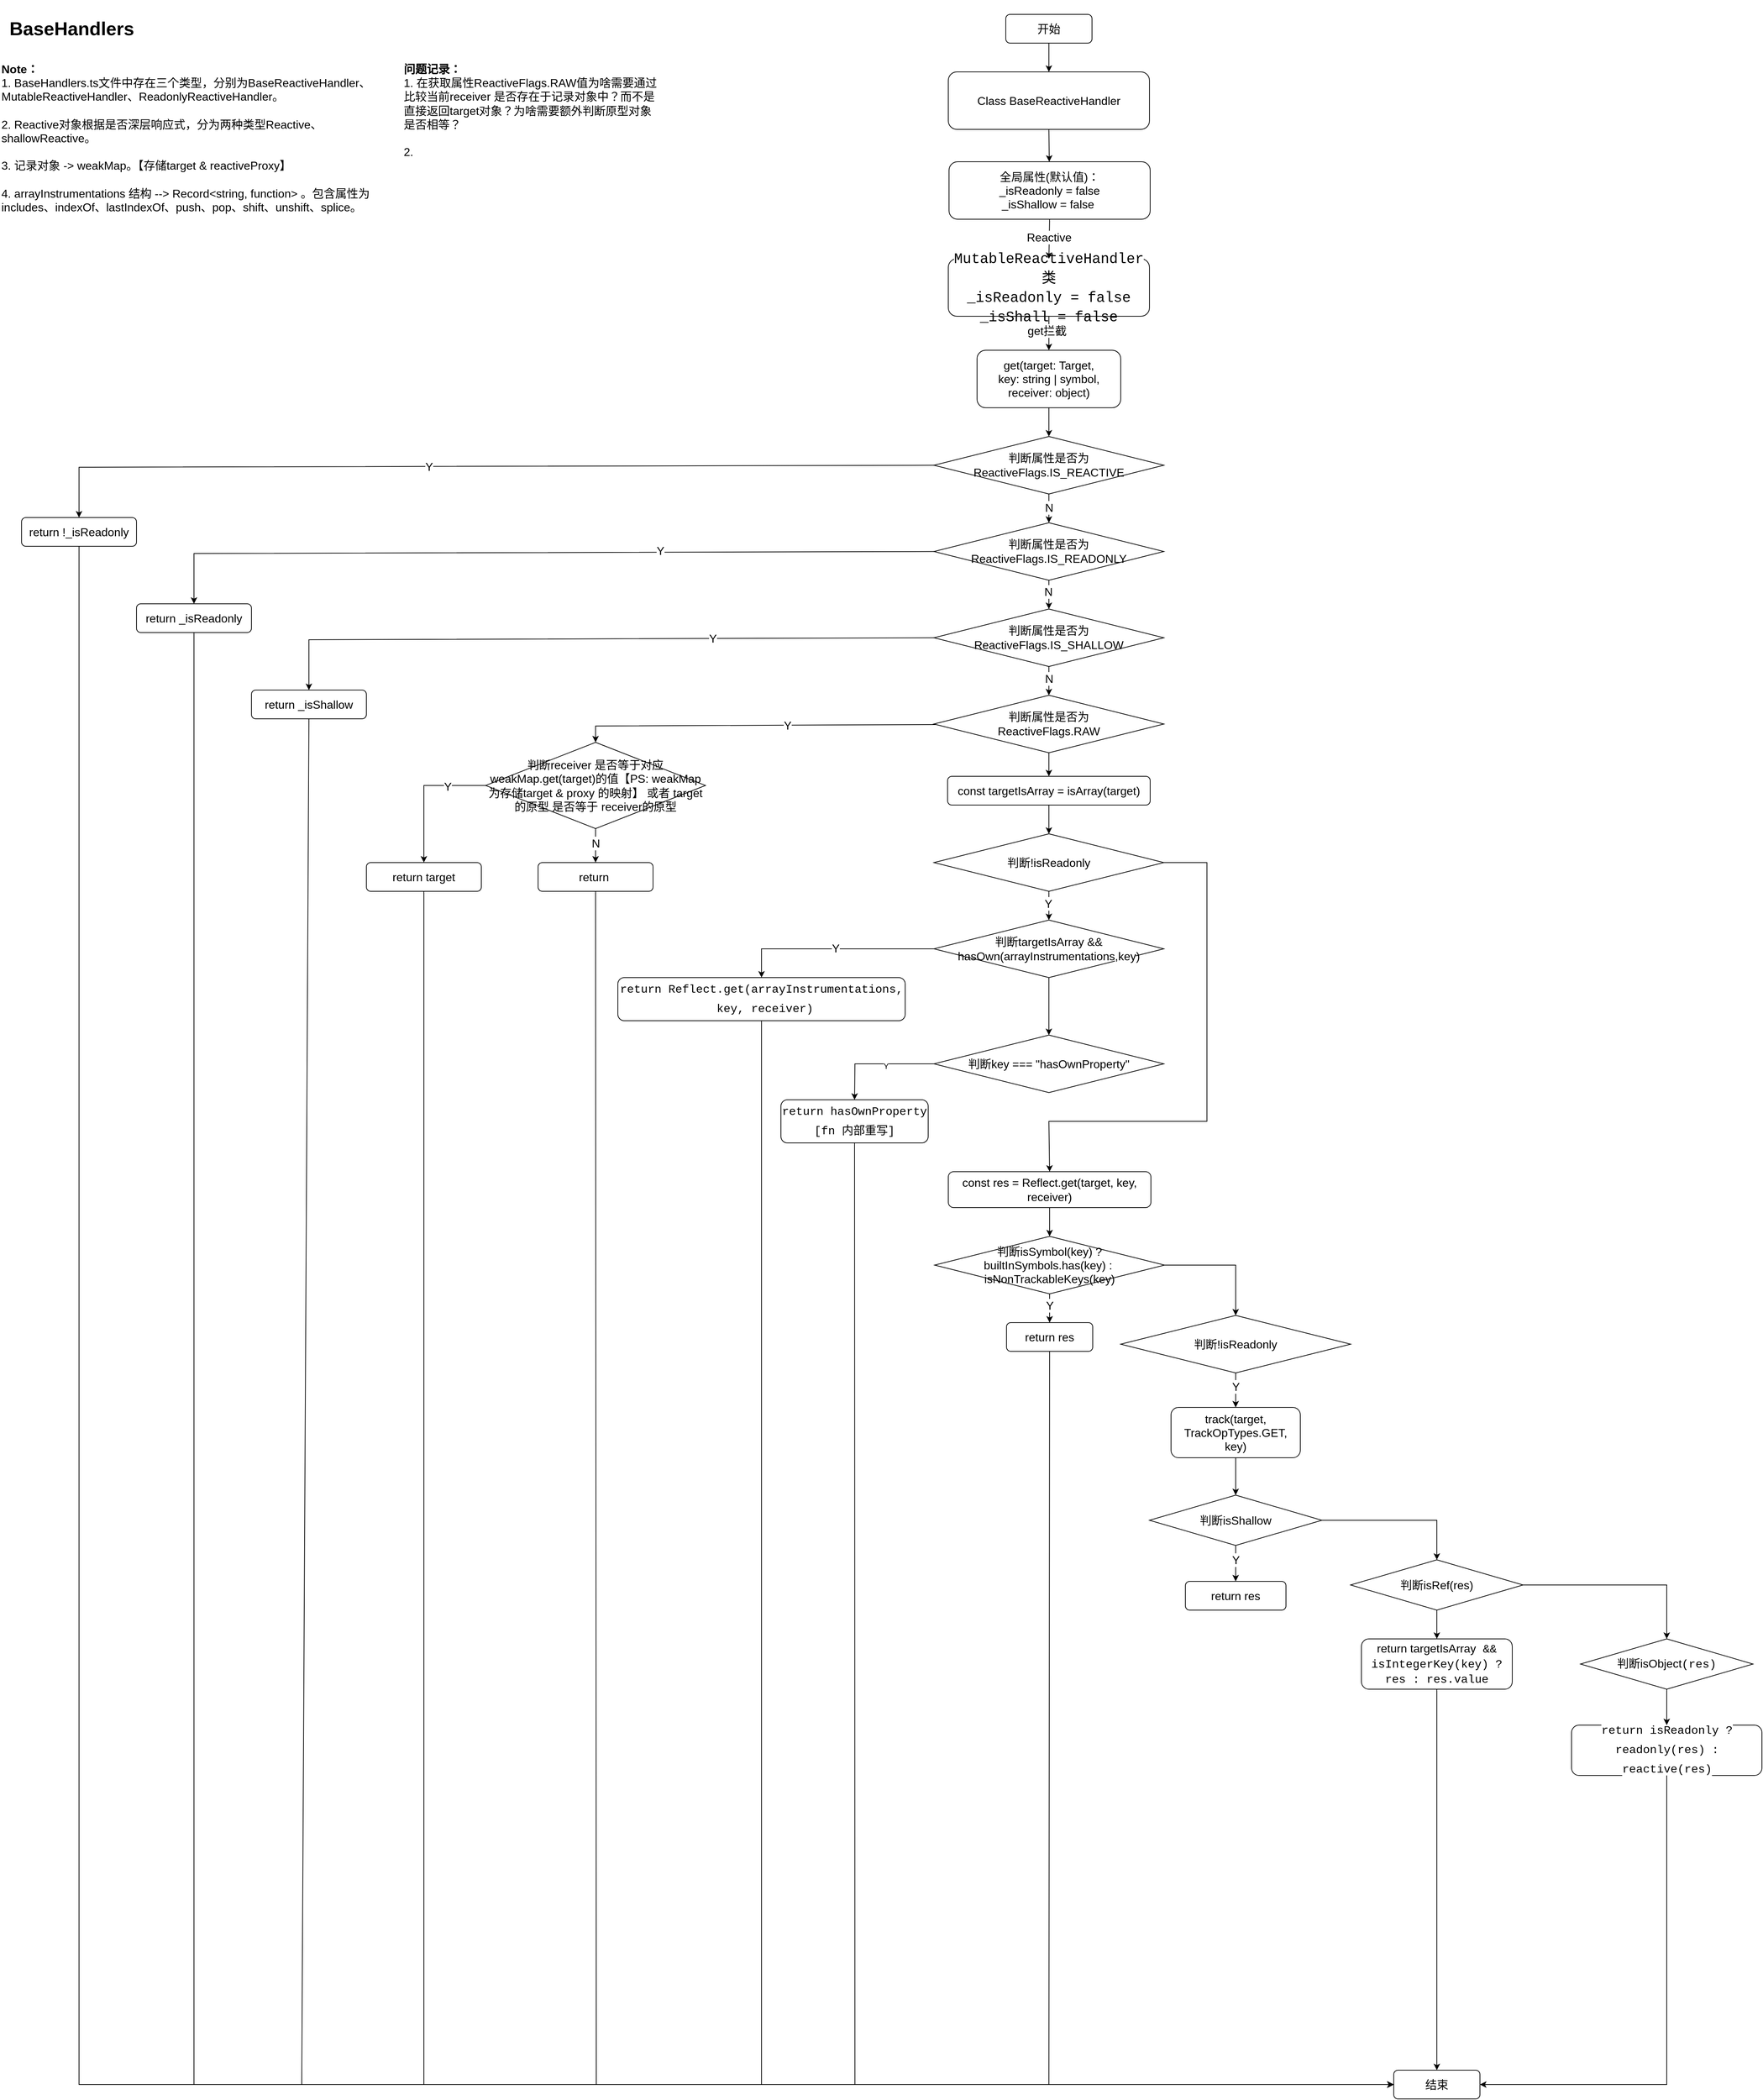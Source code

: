 <mxfile version="21.6.1" type="device">
  <diagram name="第 1 页" id="eE3fHEXswbHY-f9UicwJ">
    <mxGraphModel dx="2777" dy="1079" grid="1" gridSize="10" guides="1" tooltips="1" connect="1" arrows="1" fold="1" page="1" pageScale="1" pageWidth="1169" pageHeight="827" math="0" shadow="0">
      <root>
        <mxCell id="0" />
        <mxCell id="1" parent="0" />
        <mxCell id="02nY0yU2g49zin4ahf_P-1" value="开始" style="rounded=1;whiteSpace=wrap;html=1;fontSize=16;" parent="1" vertex="1">
          <mxGeometry x="280" y="60" width="120" height="40" as="geometry" />
        </mxCell>
        <mxCell id="02nY0yU2g49zin4ahf_P-4" value="BaseHandlers" style="text;html=1;strokeColor=none;fillColor=none;align=center;verticalAlign=middle;whiteSpace=wrap;rounded=0;fontSize=26;fontStyle=1" parent="1" vertex="1">
          <mxGeometry x="-1120" y="40" width="200" height="80" as="geometry" />
        </mxCell>
        <mxCell id="02nY0yU2g49zin4ahf_P-5" value="全局属性(默认值)：&lt;br&gt;_isReadonly = false&lt;br&gt;_isShallow = false&amp;nbsp;" style="rounded=1;whiteSpace=wrap;html=1;fontSize=16;" parent="1" vertex="1">
          <mxGeometry x="201" y="265" width="280" height="80" as="geometry" />
        </mxCell>
        <mxCell id="02nY0yU2g49zin4ahf_P-10" value="" style="endArrow=classic;html=1;rounded=0;exitX=0.5;exitY=1;exitDx=0;exitDy=0;" parent="1" source="IdSoGw8UQ_UYFOGv3OVG-1" target="02nY0yU2g49zin4ahf_P-5" edge="1">
          <mxGeometry width="50" height="50" relative="1" as="geometry">
            <mxPoint x="130" y="180" as="sourcePoint" />
            <mxPoint x="220" y="260" as="targetPoint" />
          </mxGeometry>
        </mxCell>
        <mxCell id="02nY0yU2g49zin4ahf_P-13" value="get(target: Target,&lt;br&gt;key: string | symbol,&lt;br&gt;receiver: object)" style="rounded=1;whiteSpace=wrap;html=1;fontSize=16;" parent="1" vertex="1">
          <mxGeometry x="240" y="527.27" width="200" height="80" as="geometry" />
        </mxCell>
        <mxCell id="02nY0yU2g49zin4ahf_P-15" value="&lt;div style=&quot;font-family: Consolas, &amp;quot;Courier New&amp;quot;, monospace; font-size: 20px; line-height: 27px;&quot;&gt;&lt;span style=&quot;background-color: rgb(255, 255, 255);&quot;&gt;MutableReactiveHandler类&lt;/span&gt;&lt;/div&gt;&lt;div style=&quot;font-family: Consolas, &amp;quot;Courier New&amp;quot;, monospace; font-size: 20px; line-height: 27px;&quot;&gt;_isReadonly = false&lt;/div&gt;&lt;div style=&quot;font-family: Consolas, &amp;quot;Courier New&amp;quot;, monospace; font-size: 20px; line-height: 27px;&quot;&gt;_isShall = false&lt;/div&gt;" style="rounded=1;whiteSpace=wrap;html=1;fontSize=16;" parent="1" vertex="1">
          <mxGeometry x="200" y="400" width="280" height="80" as="geometry" />
        </mxCell>
        <mxCell id="02nY0yU2g49zin4ahf_P-16" value="" style="endArrow=classic;html=1;rounded=0;exitX=0.5;exitY=1;exitDx=0;exitDy=0;entryX=0.5;entryY=0;entryDx=0;entryDy=0;" parent="1" source="02nY0yU2g49zin4ahf_P-5" target="02nY0yU2g49zin4ahf_P-15" edge="1">
          <mxGeometry width="50" height="50" relative="1" as="geometry">
            <mxPoint x="740" y="440" as="sourcePoint" />
            <mxPoint x="790" y="390" as="targetPoint" />
          </mxGeometry>
        </mxCell>
        <mxCell id="02nY0yU2g49zin4ahf_P-19" value="Reactive" style="edgeLabel;html=1;align=center;verticalAlign=middle;resizable=0;points=[];fontSize=16;" parent="02nY0yU2g49zin4ahf_P-16" vertex="1" connectable="0">
          <mxGeometry x="-0.095" relative="1" as="geometry">
            <mxPoint x="-1" as="offset" />
          </mxGeometry>
        </mxCell>
        <mxCell id="02nY0yU2g49zin4ahf_P-17" value="" style="endArrow=classic;html=1;rounded=0;exitX=0.5;exitY=1;exitDx=0;exitDy=0;entryX=0.5;entryY=0;entryDx=0;entryDy=0;" parent="1" source="02nY0yU2g49zin4ahf_P-15" target="02nY0yU2g49zin4ahf_P-13" edge="1">
          <mxGeometry width="50" height="50" relative="1" as="geometry">
            <mxPoint x="550" y="580" as="sourcePoint" />
            <mxPoint x="600" y="530" as="targetPoint" />
          </mxGeometry>
        </mxCell>
        <mxCell id="02nY0yU2g49zin4ahf_P-18" value="get拦截" style="edgeLabel;html=1;align=center;verticalAlign=middle;resizable=0;points=[];fontSize=16;" parent="02nY0yU2g49zin4ahf_P-17" vertex="1" connectable="0">
          <mxGeometry x="-0.18" y="-3" relative="1" as="geometry">
            <mxPoint as="offset" />
          </mxGeometry>
        </mxCell>
        <mxCell id="02nY0yU2g49zin4ahf_P-21" value="判断属性是否为&lt;br&gt;ReactiveFlags.IS_REACTIVE" style="rhombus;whiteSpace=wrap;html=1;fontSize=16;" parent="1" vertex="1">
          <mxGeometry x="180" y="647.27" width="320" height="80" as="geometry" />
        </mxCell>
        <mxCell id="02nY0yU2g49zin4ahf_P-22" value="" style="endArrow=classic;html=1;rounded=0;exitX=0.5;exitY=1;exitDx=0;exitDy=0;entryX=0.5;entryY=0;entryDx=0;entryDy=0;" parent="1" source="02nY0yU2g49zin4ahf_P-13" target="02nY0yU2g49zin4ahf_P-21" edge="1">
          <mxGeometry width="50" height="50" relative="1" as="geometry">
            <mxPoint x="632" y="657.27" as="sourcePoint" />
            <mxPoint x="682" y="607.27" as="targetPoint" />
          </mxGeometry>
        </mxCell>
        <mxCell id="02nY0yU2g49zin4ahf_P-23" value="结束" style="rounded=1;whiteSpace=wrap;html=1;fontSize=16;" parent="1" vertex="1">
          <mxGeometry x="820" y="2920" width="120" height="40" as="geometry" />
        </mxCell>
        <mxCell id="02nY0yU2g49zin4ahf_P-24" value="return !_isReadonly" style="rounded=1;whiteSpace=wrap;html=1;fontSize=16;" parent="1" vertex="1">
          <mxGeometry x="-1090" y="760" width="160" height="40" as="geometry" />
        </mxCell>
        <mxCell id="02nY0yU2g49zin4ahf_P-25" value="" style="endArrow=classic;html=1;rounded=0;exitX=0;exitY=0.5;exitDx=0;exitDy=0;entryX=0.5;entryY=0;entryDx=0;entryDy=0;" parent="1" source="02nY0yU2g49zin4ahf_P-21" target="02nY0yU2g49zin4ahf_P-24" edge="1">
          <mxGeometry width="50" height="50" relative="1" as="geometry">
            <mxPoint x="282" y="907.27" as="sourcePoint" />
            <mxPoint x="332" y="857.27" as="targetPoint" />
            <Array as="points">
              <mxPoint x="-1010" y="690" />
            </Array>
          </mxGeometry>
        </mxCell>
        <mxCell id="02nY0yU2g49zin4ahf_P-27" value="Y" style="edgeLabel;html=1;align=center;verticalAlign=middle;resizable=0;points=[];fontSize=16;" parent="02nY0yU2g49zin4ahf_P-25" vertex="1" connectable="0">
          <mxGeometry x="0.168" y="-2" relative="1" as="geometry">
            <mxPoint x="33" y="2" as="offset" />
          </mxGeometry>
        </mxCell>
        <mxCell id="02nY0yU2g49zin4ahf_P-26" value="" style="endArrow=classic;html=1;rounded=0;exitX=0.5;exitY=1;exitDx=0;exitDy=0;entryX=0;entryY=0.5;entryDx=0;entryDy=0;" parent="1" source="02nY0yU2g49zin4ahf_P-24" target="02nY0yU2g49zin4ahf_P-23" edge="1">
          <mxGeometry width="50" height="50" relative="1" as="geometry">
            <mxPoint x="450" y="1330" as="sourcePoint" />
            <mxPoint x="500" y="1280" as="targetPoint" />
            <Array as="points">
              <mxPoint x="-1010" y="2940" />
            </Array>
          </mxGeometry>
        </mxCell>
        <mxCell id="02nY0yU2g49zin4ahf_P-28" value="判断属性是否为&lt;br&gt;ReactiveFlags.IS_READONLY" style="rhombus;whiteSpace=wrap;html=1;fontSize=16;" parent="1" vertex="1">
          <mxGeometry x="180" y="767.27" width="320" height="80" as="geometry" />
        </mxCell>
        <mxCell id="02nY0yU2g49zin4ahf_P-29" value="" style="endArrow=classic;html=1;rounded=0;exitX=0.5;exitY=1;exitDx=0;exitDy=0;" parent="1" source="02nY0yU2g49zin4ahf_P-21" target="02nY0yU2g49zin4ahf_P-28" edge="1">
          <mxGeometry width="50" height="50" relative="1" as="geometry">
            <mxPoint x="522" y="777.27" as="sourcePoint" />
            <mxPoint x="572" y="727.27" as="targetPoint" />
          </mxGeometry>
        </mxCell>
        <mxCell id="02nY0yU2g49zin4ahf_P-43" value="N" style="edgeLabel;html=1;align=center;verticalAlign=middle;resizable=0;points=[];fontSize=16;" parent="02nY0yU2g49zin4ahf_P-29" vertex="1" connectable="0">
          <mxGeometry x="-0.086" relative="1" as="geometry">
            <mxPoint as="offset" />
          </mxGeometry>
        </mxCell>
        <mxCell id="02nY0yU2g49zin4ahf_P-30" value="return _isReadonly" style="rounded=1;whiteSpace=wrap;html=1;fontSize=16;" parent="1" vertex="1">
          <mxGeometry x="-930" y="880" width="160" height="40" as="geometry" />
        </mxCell>
        <mxCell id="02nY0yU2g49zin4ahf_P-31" value="" style="endArrow=classic;html=1;rounded=0;entryX=0.5;entryY=0;entryDx=0;entryDy=0;exitX=0;exitY=0.5;exitDx=0;exitDy=0;" parent="1" source="02nY0yU2g49zin4ahf_P-28" target="02nY0yU2g49zin4ahf_P-30" edge="1">
          <mxGeometry width="50" height="50" relative="1" as="geometry">
            <mxPoint x="22" y="817.27" as="sourcePoint" />
            <mxPoint x="72" y="767.27" as="targetPoint" />
            <Array as="points">
              <mxPoint x="-850" y="810" />
            </Array>
          </mxGeometry>
        </mxCell>
        <mxCell id="02nY0yU2g49zin4ahf_P-38" value="Y" style="edgeLabel;html=1;align=center;verticalAlign=middle;resizable=0;points=[];fontSize=16;" parent="02nY0yU2g49zin4ahf_P-31" vertex="1" connectable="0">
          <mxGeometry x="-0.306" y="-3" relative="1" as="geometry">
            <mxPoint as="offset" />
          </mxGeometry>
        </mxCell>
        <mxCell id="02nY0yU2g49zin4ahf_P-33" value="" style="endArrow=classic;html=1;rounded=0;exitX=0.5;exitY=1;exitDx=0;exitDy=0;entryX=0;entryY=0.5;entryDx=0;entryDy=0;" parent="1" source="02nY0yU2g49zin4ahf_P-30" target="02nY0yU2g49zin4ahf_P-23" edge="1">
          <mxGeometry width="50" height="50" relative="1" as="geometry">
            <mxPoint x="230" y="1210" as="sourcePoint" />
            <mxPoint x="280" y="1160" as="targetPoint" />
            <Array as="points">
              <mxPoint x="-850" y="2940" />
            </Array>
          </mxGeometry>
        </mxCell>
        <mxCell id="02nY0yU2g49zin4ahf_P-34" value="判断属性是否为&lt;br&gt;ReactiveFlags.IS_SHALLOW" style="rhombus;whiteSpace=wrap;html=1;fontSize=16;" parent="1" vertex="1">
          <mxGeometry x="180" y="887.27" width="320" height="80" as="geometry" />
        </mxCell>
        <mxCell id="02nY0yU2g49zin4ahf_P-35" value="" style="endArrow=classic;html=1;rounded=0;exitX=0.5;exitY=1;exitDx=0;exitDy=0;entryX=0.5;entryY=0;entryDx=0;entryDy=0;" parent="1" source="02nY0yU2g49zin4ahf_P-28" target="02nY0yU2g49zin4ahf_P-34" edge="1">
          <mxGeometry width="50" height="50" relative="1" as="geometry">
            <mxPoint x="522" y="857.27" as="sourcePoint" />
            <mxPoint x="522" y="897.27" as="targetPoint" />
          </mxGeometry>
        </mxCell>
        <mxCell id="02nY0yU2g49zin4ahf_P-44" value="N" style="edgeLabel;html=1;align=center;verticalAlign=middle;resizable=0;points=[];fontSize=16;" parent="02nY0yU2g49zin4ahf_P-35" vertex="1" connectable="0">
          <mxGeometry x="-0.229" y="-1" relative="1" as="geometry">
            <mxPoint as="offset" />
          </mxGeometry>
        </mxCell>
        <mxCell id="02nY0yU2g49zin4ahf_P-36" value="return _isShallow" style="rounded=1;whiteSpace=wrap;html=1;fontSize=16;" parent="1" vertex="1">
          <mxGeometry x="-770" y="1000" width="160" height="40" as="geometry" />
        </mxCell>
        <mxCell id="02nY0yU2g49zin4ahf_P-37" value="" style="endArrow=classic;html=1;rounded=0;exitX=0;exitY=0.5;exitDx=0;exitDy=0;entryX=0.5;entryY=0;entryDx=0;entryDy=0;" parent="1" source="02nY0yU2g49zin4ahf_P-34" target="02nY0yU2g49zin4ahf_P-36" edge="1">
          <mxGeometry width="50" height="50" relative="1" as="geometry">
            <mxPoint x="92" y="937.27" as="sourcePoint" />
            <mxPoint x="142" y="887.27" as="targetPoint" />
            <Array as="points">
              <mxPoint x="-690" y="930" />
            </Array>
          </mxGeometry>
        </mxCell>
        <mxCell id="02nY0yU2g49zin4ahf_P-39" value="Y" style="edgeLabel;html=1;align=center;verticalAlign=middle;resizable=0;points=[];fontSize=16;" parent="02nY0yU2g49zin4ahf_P-37" vertex="1" connectable="0">
          <mxGeometry x="-0.344" relative="1" as="geometry">
            <mxPoint as="offset" />
          </mxGeometry>
        </mxCell>
        <mxCell id="02nY0yU2g49zin4ahf_P-40" value="" style="endArrow=classic;html=1;rounded=0;exitX=0.5;exitY=1;exitDx=0;exitDy=0;entryX=0;entryY=0.5;entryDx=0;entryDy=0;" parent="1" source="02nY0yU2g49zin4ahf_P-54" target="02nY0yU2g49zin4ahf_P-23" edge="1">
          <mxGeometry width="50" height="50" relative="1" as="geometry">
            <mxPoint x="-50" y="1130" as="sourcePoint" />
            <mxPoint x="400" y="1270" as="targetPoint" />
            <Array as="points">
              <mxPoint x="-290" y="2940" />
            </Array>
          </mxGeometry>
        </mxCell>
        <mxCell id="02nY0yU2g49zin4ahf_P-41" value="判断属性是否为&lt;br&gt;ReactiveFlags.RAW" style="rhombus;whiteSpace=wrap;html=1;fontSize=16;" parent="1" vertex="1">
          <mxGeometry x="180" y="1007.27" width="320" height="80" as="geometry" />
        </mxCell>
        <mxCell id="02nY0yU2g49zin4ahf_P-42" value="" style="endArrow=classic;html=1;rounded=0;exitX=0.5;exitY=1;exitDx=0;exitDy=0;" parent="1" source="02nY0yU2g49zin4ahf_P-34" target="02nY0yU2g49zin4ahf_P-41" edge="1">
          <mxGeometry width="50" height="50" relative="1" as="geometry">
            <mxPoint x="602" y="1007.27" as="sourcePoint" />
            <mxPoint x="602" y="1047.27" as="targetPoint" />
          </mxGeometry>
        </mxCell>
        <mxCell id="02nY0yU2g49zin4ahf_P-45" value="N" style="edgeLabel;html=1;align=center;verticalAlign=middle;resizable=0;points=[];fontSize=16;" parent="02nY0yU2g49zin4ahf_P-42" vertex="1" connectable="0">
          <mxGeometry x="-0.211" relative="1" as="geometry">
            <mxPoint as="offset" />
          </mxGeometry>
        </mxCell>
        <mxCell id="02nY0yU2g49zin4ahf_P-46" value="" style="endArrow=classic;html=1;rounded=0;entryX=0.5;entryY=0;entryDx=0;entryDy=0;" parent="1" source="02nY0yU2g49zin4ahf_P-41" target="02nY0yU2g49zin4ahf_P-52" edge="1">
          <mxGeometry width="50" height="50" relative="1" as="geometry">
            <mxPoint x="-98" y="1047.27" as="sourcePoint" />
            <mxPoint x="-318" y="1087.27" as="targetPoint" />
            <Array as="points">
              <mxPoint x="-291" y="1050" />
            </Array>
          </mxGeometry>
        </mxCell>
        <mxCell id="02nY0yU2g49zin4ahf_P-49" value="Y" style="edgeLabel;html=1;align=center;verticalAlign=middle;resizable=0;points=[];fontSize=16;" parent="02nY0yU2g49zin4ahf_P-46" vertex="1" connectable="0">
          <mxGeometry x="-0.169" relative="1" as="geometry">
            <mxPoint as="offset" />
          </mxGeometry>
        </mxCell>
        <mxCell id="02nY0yU2g49zin4ahf_P-51" value="" style="endArrow=classic;html=1;rounded=0;exitX=0.5;exitY=1;exitDx=0;exitDy=0;entryX=0.5;entryY=0;entryDx=0;entryDy=0;" parent="1" source="02nY0yU2g49zin4ahf_P-41" target="02nY0yU2g49zin4ahf_P-68" edge="1">
          <mxGeometry width="50" height="50" relative="1" as="geometry">
            <mxPoint x="482" y="1167.27" as="sourcePoint" />
            <mxPoint x="490" y="1120" as="targetPoint" />
          </mxGeometry>
        </mxCell>
        <mxCell id="02nY0yU2g49zin4ahf_P-52" value="判断receiver 是否等于对应weakMap.get(target)的值【PS: weakMap 为存储target &amp;amp; proxy 的映射】 或者 target的原型 是否等于 receiver的原型" style="rhombus;whiteSpace=wrap;html=1;fontSize=16;" parent="1" vertex="1">
          <mxGeometry x="-444" y="1072.73" width="306" height="120" as="geometry" />
        </mxCell>
        <mxCell id="02nY0yU2g49zin4ahf_P-56" value="" style="endArrow=classic;html=1;rounded=0;exitX=0.5;exitY=1;exitDx=0;exitDy=0;entryX=0;entryY=0.5;entryDx=0;entryDy=0;" parent="1" source="02nY0yU2g49zin4ahf_P-36" target="02nY0yU2g49zin4ahf_P-23" edge="1">
          <mxGeometry width="50" height="50" relative="1" as="geometry">
            <mxPoint x="-520" y="1080" as="sourcePoint" />
            <mxPoint x="610" y="1540" as="targetPoint" />
            <Array as="points">
              <mxPoint x="-700" y="2940" />
            </Array>
          </mxGeometry>
        </mxCell>
        <mxCell id="02nY0yU2g49zin4ahf_P-54" value="return&amp;nbsp;" style="rounded=1;whiteSpace=wrap;html=1;fontSize=16;" parent="1" vertex="1">
          <mxGeometry x="-371" y="1240" width="160" height="40" as="geometry" />
        </mxCell>
        <mxCell id="02nY0yU2g49zin4ahf_P-58" value="" style="endArrow=classic;html=1;rounded=0;entryX=0.5;entryY=0;entryDx=0;entryDy=0;exitX=0.5;exitY=1;exitDx=0;exitDy=0;" parent="1" source="02nY0yU2g49zin4ahf_P-52" target="02nY0yU2g49zin4ahf_P-54" edge="1">
          <mxGeometry width="50" height="50" relative="1" as="geometry">
            <mxPoint x="-498" y="1210" as="sourcePoint" />
            <mxPoint x="-558" y="1140" as="targetPoint" />
            <Array as="points" />
          </mxGeometry>
        </mxCell>
        <mxCell id="02nY0yU2g49zin4ahf_P-62" value="N" style="edgeLabel;html=1;align=center;verticalAlign=middle;resizable=0;points=[];fontSize=16;" parent="02nY0yU2g49zin4ahf_P-58" vertex="1" connectable="0">
          <mxGeometry x="-0.162" y="-4" relative="1" as="geometry">
            <mxPoint x="4" as="offset" />
          </mxGeometry>
        </mxCell>
        <mxCell id="02nY0yU2g49zin4ahf_P-59" value="return target" style="rounded=1;whiteSpace=wrap;html=1;fontSize=16;" parent="1" vertex="1">
          <mxGeometry x="-610" y="1240" width="160" height="40" as="geometry" />
        </mxCell>
        <mxCell id="02nY0yU2g49zin4ahf_P-60" value="" style="endArrow=classic;html=1;rounded=0;exitX=0;exitY=0.5;exitDx=0;exitDy=0;entryX=0.5;entryY=0;entryDx=0;entryDy=0;" parent="1" source="02nY0yU2g49zin4ahf_P-52" target="02nY0yU2g49zin4ahf_P-59" edge="1">
          <mxGeometry width="50" height="50" relative="1" as="geometry">
            <mxPoint x="-358" y="1180" as="sourcePoint" />
            <mxPoint x="-308" y="1130" as="targetPoint" />
            <Array as="points">
              <mxPoint x="-530" y="1132.73" />
            </Array>
          </mxGeometry>
        </mxCell>
        <mxCell id="02nY0yU2g49zin4ahf_P-63" value="Y&lt;br style=&quot;font-size: 16px;&quot;&gt;" style="edgeLabel;html=1;align=center;verticalAlign=middle;resizable=0;points=[];fontSize=16;" parent="02nY0yU2g49zin4ahf_P-60" vertex="1" connectable="0">
          <mxGeometry x="-0.237" y="-2" relative="1" as="geometry">
            <mxPoint x="20" y="3" as="offset" />
          </mxGeometry>
        </mxCell>
        <mxCell id="02nY0yU2g49zin4ahf_P-61" value="" style="endArrow=classic;html=1;rounded=0;exitX=0.5;exitY=1;exitDx=0;exitDy=0;entryX=0;entryY=0.5;entryDx=0;entryDy=0;" parent="1" source="02nY0yU2g49zin4ahf_P-59" target="02nY0yU2g49zin4ahf_P-23" edge="1">
          <mxGeometry width="50" height="50" relative="1" as="geometry">
            <mxPoint x="100" y="1480" as="sourcePoint" />
            <mxPoint x="612.222" y="1540" as="targetPoint" />
            <Array as="points">
              <mxPoint x="-530" y="2940" />
            </Array>
          </mxGeometry>
        </mxCell>
        <mxCell id="02nY0yU2g49zin4ahf_P-64" value="&lt;b&gt;问题记录：&lt;/b&gt;&lt;br&gt;1. 在获取属性ReactiveFlags.RAW值为啥需要通过比较当前receiver 是否存在于记录对象中？而不是直接返回target对象？为啥需要额外判断原型对象是否相等？&lt;br&gt;&lt;br&gt;2.&amp;nbsp;" style="text;html=1;strokeColor=none;fillColor=none;align=left;verticalAlign=top;whiteSpace=wrap;rounded=0;fontSize=16;" parent="1" vertex="1">
          <mxGeometry x="-560" y="120" width="360" height="360" as="geometry" />
        </mxCell>
        <mxCell id="02nY0yU2g49zin4ahf_P-65" value="&lt;b&gt;Note：&lt;/b&gt;&lt;br&gt;1. BaseHandlers.ts文件中存在三个类型，分别为BaseReactiveHandler、&lt;br&gt;MutableReactiveHandler、ReadonlyReactiveHandler。&lt;br&gt;&lt;br&gt;2. Reactive对象根据是否深层响应式，分为两种类型Reactive、shallowReactive。&lt;br&gt;&lt;br&gt;3. 记录对象 -&amp;gt; weakMap。【存储target &amp;amp; reactiveProxy】&lt;br&gt;&lt;br&gt;4.&amp;nbsp;arrayInstrumentations 结构 --&amp;gt; Record&amp;lt;string, function&amp;gt; 。包含属性为&lt;br&gt;includes、indexOf、lastIndexOf、push、pop、shift、unshift、splice。" style="text;html=1;strokeColor=none;fillColor=none;align=left;verticalAlign=top;whiteSpace=wrap;rounded=0;fontSize=16;" parent="1" vertex="1">
          <mxGeometry x="-1120" y="120" width="520" height="370" as="geometry" />
        </mxCell>
        <mxCell id="02nY0yU2g49zin4ahf_P-66" value="判断!isReadonly" style="rhombus;whiteSpace=wrap;html=1;fontSize=16;" parent="1" vertex="1">
          <mxGeometry x="180" y="1200" width="320" height="80" as="geometry" />
        </mxCell>
        <mxCell id="02nY0yU2g49zin4ahf_P-68" value="const targetIsArray = isArray(target)" style="rounded=1;whiteSpace=wrap;html=1;fontSize=16;" parent="1" vertex="1">
          <mxGeometry x="199" y="1120" width="282" height="40" as="geometry" />
        </mxCell>
        <mxCell id="02nY0yU2g49zin4ahf_P-69" value="" style="endArrow=classic;html=1;rounded=0;exitX=0.5;exitY=1;exitDx=0;exitDy=0;entryX=0.5;entryY=0;entryDx=0;entryDy=0;" parent="1" source="02nY0yU2g49zin4ahf_P-68" target="02nY0yU2g49zin4ahf_P-66" edge="1">
          <mxGeometry width="50" height="50" relative="1" as="geometry">
            <mxPoint x="380" y="1167" as="sourcePoint" />
            <mxPoint x="380" y="1200" as="targetPoint" />
          </mxGeometry>
        </mxCell>
        <mxCell id="02nY0yU2g49zin4ahf_P-70" value="判断targetIsArray &amp;amp;&amp;amp; hasOwn(arrayInstrumentations&lt;span style=&quot;background-color: rgb(255, 255, 255);&quot;&gt;,key&lt;/span&gt;&lt;span style=&quot;background-color: initial;&quot;&gt;)&lt;/span&gt;" style="rhombus;whiteSpace=wrap;html=1;fontSize=16;" parent="1" vertex="1">
          <mxGeometry x="180" y="1320" width="320" height="80" as="geometry" />
        </mxCell>
        <mxCell id="02nY0yU2g49zin4ahf_P-71" value="" style="endArrow=classic;html=1;rounded=0;exitX=0.5;exitY=1;exitDx=0;exitDy=0;" parent="1" source="02nY0yU2g49zin4ahf_P-66" target="02nY0yU2g49zin4ahf_P-70" edge="1">
          <mxGeometry width="50" height="50" relative="1" as="geometry">
            <mxPoint x="470" y="1340" as="sourcePoint" />
            <mxPoint x="520" y="1290" as="targetPoint" />
          </mxGeometry>
        </mxCell>
        <mxCell id="02nY0yU2g49zin4ahf_P-72" value="Y" style="edgeLabel;html=1;align=center;verticalAlign=middle;resizable=0;points=[];fontSize=16;" parent="02nY0yU2g49zin4ahf_P-71" vertex="1" connectable="0">
          <mxGeometry x="-0.182" y="-1" relative="1" as="geometry">
            <mxPoint as="offset" />
          </mxGeometry>
        </mxCell>
        <mxCell id="02nY0yU2g49zin4ahf_P-73" value="判断key === &quot;hasOwnProperty&quot;" style="rhombus;whiteSpace=wrap;html=1;fontSize=16;" parent="1" vertex="1">
          <mxGeometry x="180" y="1480" width="320" height="80" as="geometry" />
        </mxCell>
        <mxCell id="02nY0yU2g49zin4ahf_P-74" value="" style="endArrow=classic;html=1;rounded=0;exitX=0.5;exitY=1;exitDx=0;exitDy=0;entryX=0.5;entryY=0;entryDx=0;entryDy=0;" parent="1" source="02nY0yU2g49zin4ahf_P-70" target="02nY0yU2g49zin4ahf_P-73" edge="1">
          <mxGeometry width="50" height="50" relative="1" as="geometry">
            <mxPoint x="530" y="1450" as="sourcePoint" />
            <mxPoint x="580" y="1400" as="targetPoint" />
          </mxGeometry>
        </mxCell>
        <mxCell id="02nY0yU2g49zin4ahf_P-75" value="&lt;div style=&quot;font-family: Consolas, &amp;quot;Courier New&amp;quot;, monospace; line-height: 27px;&quot;&gt;&lt;span style=&quot;background-color: rgb(255, 255, 255);&quot;&gt;&lt;font style=&quot;font-size: 16px;&quot;&gt;return &lt;font style=&quot;font-size: 16px;&quot;&gt;Reflect.get(arrayInstrumentations,&lt;/font&gt;&lt;/font&gt;&lt;/span&gt;&lt;/div&gt;&lt;div style=&quot;font-family: Consolas, &amp;quot;Courier New&amp;quot;, monospace; line-height: 27px;&quot;&gt;&lt;span style=&quot;background-color: rgb(255, 255, 255);&quot;&gt;&lt;font style=&quot;font-size: 16px;&quot;&gt;&amp;nbsp;key, receiver)&lt;/font&gt;&lt;/span&gt;&lt;/div&gt;" style="rounded=1;whiteSpace=wrap;html=1;fontSize=16;" parent="1" vertex="1">
          <mxGeometry x="-260" y="1400" width="400" height="60" as="geometry" />
        </mxCell>
        <mxCell id="02nY0yU2g49zin4ahf_P-76" value="" style="endArrow=classic;html=1;rounded=0;exitX=0;exitY=0.5;exitDx=0;exitDy=0;entryX=0.5;entryY=0;entryDx=0;entryDy=0;" parent="1" source="02nY0yU2g49zin4ahf_P-70" target="02nY0yU2g49zin4ahf_P-75" edge="1">
          <mxGeometry width="50" height="50" relative="1" as="geometry">
            <mxPoint x="90" y="1350" as="sourcePoint" />
            <mxPoint x="90" y="1390" as="targetPoint" />
            <Array as="points">
              <mxPoint x="-60" y="1360" />
            </Array>
          </mxGeometry>
        </mxCell>
        <mxCell id="02nY0yU2g49zin4ahf_P-77" value="Y" style="edgeLabel;html=1;align=center;verticalAlign=middle;resizable=0;points=[];fontSize=16;" parent="02nY0yU2g49zin4ahf_P-76" vertex="1" connectable="0">
          <mxGeometry x="-0.021" y="-1" relative="1" as="geometry">
            <mxPoint as="offset" />
          </mxGeometry>
        </mxCell>
        <mxCell id="02nY0yU2g49zin4ahf_P-78" value="&lt;div style=&quot;font-family: Consolas, &amp;quot;Courier New&amp;quot;, monospace; line-height: 27px;&quot;&gt;&lt;span style=&quot;background-color: rgb(255, 255, 255);&quot;&gt;&lt;font style=&quot;font-size: 16px;&quot;&gt;return hasOwnProperty&lt;/font&gt;&lt;/span&gt;&lt;/div&gt;&lt;div style=&quot;font-family: Consolas, &amp;quot;Courier New&amp;quot;, monospace; line-height: 27px;&quot;&gt;&lt;span style=&quot;background-color: rgb(255, 255, 255);&quot;&gt;&lt;font style=&quot;font-size: 16px;&quot;&gt;[fn 内部重写]&lt;/font&gt;&lt;/span&gt;&lt;/div&gt;" style="rounded=1;whiteSpace=wrap;html=1;fontSize=16;" parent="1" vertex="1">
          <mxGeometry x="-33" y="1570" width="205" height="60" as="geometry" />
        </mxCell>
        <mxCell id="02nY0yU2g49zin4ahf_P-79" value="" style="endArrow=classic;html=1;rounded=0;exitX=0;exitY=0.5;exitDx=0;exitDy=0;entryX=0.5;entryY=0;entryDx=0;entryDy=0;" parent="1" source="02nY0yU2g49zin4ahf_P-73" target="02nY0yU2g49zin4ahf_P-78" edge="1">
          <mxGeometry width="50" height="50" relative="1" as="geometry">
            <mxPoint x="240" y="1574" as="sourcePoint" />
            <mxPoint x="240" y="1654" as="targetPoint" />
            <Array as="points">
              <mxPoint x="70" y="1520" />
            </Array>
          </mxGeometry>
        </mxCell>
        <mxCell id="02nY0yU2g49zin4ahf_P-82" value="Y" style="edgeLabel;html=1;align=center;verticalAlign=middle;resizable=0;points=[];" parent="02nY0yU2g49zin4ahf_P-79" vertex="1" connectable="0">
          <mxGeometry x="-0.163" y="3" relative="1" as="geometry">
            <mxPoint as="offset" />
          </mxGeometry>
        </mxCell>
        <mxCell id="02nY0yU2g49zin4ahf_P-80" value="" style="endArrow=classic;html=1;rounded=0;exitX=0.5;exitY=1;exitDx=0;exitDy=0;entryX=0;entryY=0.5;entryDx=0;entryDy=0;" parent="1" source="02nY0yU2g49zin4ahf_P-75" target="02nY0yU2g49zin4ahf_P-23" edge="1">
          <mxGeometry width="50" height="50" relative="1" as="geometry">
            <mxPoint x="-230" y="1650" as="sourcePoint" />
            <mxPoint x="90" y="2470" as="targetPoint" />
            <Array as="points">
              <mxPoint x="-60" y="2940" />
            </Array>
          </mxGeometry>
        </mxCell>
        <mxCell id="02nY0yU2g49zin4ahf_P-81" value="" style="endArrow=classic;html=1;rounded=0;exitX=0.5;exitY=1;exitDx=0;exitDy=0;entryX=0;entryY=0.5;entryDx=0;entryDy=0;" parent="1" source="02nY0yU2g49zin4ahf_P-78" target="02nY0yU2g49zin4ahf_P-23" edge="1">
          <mxGeometry width="50" height="50" relative="1" as="geometry">
            <mxPoint x="190" y="1960" as="sourcePoint" />
            <mxPoint x="90" y="2470" as="targetPoint" />
            <Array as="points">
              <mxPoint x="70" y="2940" />
            </Array>
          </mxGeometry>
        </mxCell>
        <mxCell id="02nY0yU2g49zin4ahf_P-83" value="const res = Reflect.get(target, key, receiver)" style="rounded=1;whiteSpace=wrap;html=1;fontSize=16;" parent="1" vertex="1">
          <mxGeometry x="200" y="1670" width="282" height="50" as="geometry" />
        </mxCell>
        <mxCell id="02nY0yU2g49zin4ahf_P-84" value="" style="endArrow=classic;html=1;rounded=0;exitX=1;exitY=0.5;exitDx=0;exitDy=0;entryX=0.5;entryY=0;entryDx=0;entryDy=0;" parent="1" source="02nY0yU2g49zin4ahf_P-66" target="02nY0yU2g49zin4ahf_P-83" edge="1">
          <mxGeometry width="50" height="50" relative="1" as="geometry">
            <mxPoint x="830" y="1540" as="sourcePoint" />
            <mxPoint x="880" y="1490" as="targetPoint" />
            <Array as="points">
              <mxPoint x="560" y="1240" />
              <mxPoint x="560" y="1600" />
              <mxPoint x="340" y="1600" />
            </Array>
          </mxGeometry>
        </mxCell>
        <mxCell id="02nY0yU2g49zin4ahf_P-86" value="" style="endArrow=classic;html=1;rounded=0;exitX=0.5;exitY=1;exitDx=0;exitDy=0;entryX=0.5;entryY=0;entryDx=0;entryDy=0;" parent="1" source="02nY0yU2g49zin4ahf_P-83" target="02nY0yU2g49zin4ahf_P-87" edge="1">
          <mxGeometry width="50" height="50" relative="1" as="geometry">
            <mxPoint x="640" y="1810" as="sourcePoint" />
            <mxPoint x="341" y="1760" as="targetPoint" />
          </mxGeometry>
        </mxCell>
        <mxCell id="02nY0yU2g49zin4ahf_P-87" value="判断isSymbol(key) ? builtInSymbols.has(key) :&amp;nbsp;&lt;br&gt;isNonTrackableKeys(key)" style="rhombus;whiteSpace=wrap;html=1;fontSize=16;" parent="1" vertex="1">
          <mxGeometry x="181" y="1760" width="320" height="80" as="geometry" />
        </mxCell>
        <mxCell id="02nY0yU2g49zin4ahf_P-88" value="return res" style="rounded=1;whiteSpace=wrap;html=1;fontSize=16;" parent="1" vertex="1">
          <mxGeometry x="281" y="1880" width="120" height="40" as="geometry" />
        </mxCell>
        <mxCell id="02nY0yU2g49zin4ahf_P-89" value="" style="endArrow=classic;html=1;rounded=0;exitX=0.5;exitY=1;exitDx=0;exitDy=0;entryX=0.5;entryY=0;entryDx=0;entryDy=0;" parent="1" source="02nY0yU2g49zin4ahf_P-87" target="02nY0yU2g49zin4ahf_P-88" edge="1">
          <mxGeometry width="50" height="50" relative="1" as="geometry">
            <mxPoint x="570" y="1770" as="sourcePoint" />
            <mxPoint x="570" y="1810" as="targetPoint" />
          </mxGeometry>
        </mxCell>
        <mxCell id="02nY0yU2g49zin4ahf_P-90" value="Y" style="edgeLabel;html=1;align=center;verticalAlign=middle;resizable=0;points=[];fontSize=16;" parent="02nY0yU2g49zin4ahf_P-89" vertex="1" connectable="0">
          <mxGeometry x="-0.228" relative="1" as="geometry">
            <mxPoint as="offset" />
          </mxGeometry>
        </mxCell>
        <mxCell id="02nY0yU2g49zin4ahf_P-91" value="" style="endArrow=classic;html=1;rounded=0;exitX=0.5;exitY=1;exitDx=0;exitDy=0;entryX=0;entryY=0.5;entryDx=0;entryDy=0;" parent="1" source="02nY0yU2g49zin4ahf_P-88" target="02nY0yU2g49zin4ahf_P-23" edge="1">
          <mxGeometry width="50" height="50" relative="1" as="geometry">
            <mxPoint x="310" y="2070" as="sourcePoint" />
            <mxPoint x="360" y="2020" as="targetPoint" />
            <Array as="points">
              <mxPoint x="340" y="2940" />
            </Array>
          </mxGeometry>
        </mxCell>
        <mxCell id="02nY0yU2g49zin4ahf_P-92" value="" style="endArrow=classic;html=1;rounded=0;exitX=1;exitY=0.5;exitDx=0;exitDy=0;entryX=0.5;entryY=0;entryDx=0;entryDy=0;" parent="1" source="02nY0yU2g49zin4ahf_P-87" target="02nY0yU2g49zin4ahf_P-93" edge="1">
          <mxGeometry width="50" height="50" relative="1" as="geometry">
            <mxPoint x="660" y="1970" as="sourcePoint" />
            <mxPoint x="710" y="1920" as="targetPoint" />
            <Array as="points">
              <mxPoint x="600" y="1800" />
            </Array>
          </mxGeometry>
        </mxCell>
        <mxCell id="02nY0yU2g49zin4ahf_P-93" value="判断!isReadonly" style="rhombus;whiteSpace=wrap;html=1;fontSize=16;" parent="1" vertex="1">
          <mxGeometry x="440" y="1870" width="320" height="80" as="geometry" />
        </mxCell>
        <mxCell id="02nY0yU2g49zin4ahf_P-95" value="track(target, TrackOpTypes.GET, key)" style="rounded=1;whiteSpace=wrap;html=1;fontSize=16;" parent="1" vertex="1">
          <mxGeometry x="510" y="1998" width="180" height="70" as="geometry" />
        </mxCell>
        <mxCell id="02nY0yU2g49zin4ahf_P-96" value="" style="endArrow=classic;html=1;rounded=0;exitX=0.5;exitY=1;exitDx=0;exitDy=0;entryX=0.5;entryY=0;entryDx=0;entryDy=0;" parent="1" source="02nY0yU2g49zin4ahf_P-93" target="02nY0yU2g49zin4ahf_P-95" edge="1">
          <mxGeometry width="50" height="50" relative="1" as="geometry">
            <mxPoint x="790" y="2010" as="sourcePoint" />
            <mxPoint x="840" y="1960" as="targetPoint" />
          </mxGeometry>
        </mxCell>
        <mxCell id="02nY0yU2g49zin4ahf_P-97" value="Y" style="edgeLabel;html=1;align=center;verticalAlign=middle;resizable=0;points=[];fontSize=16;" parent="02nY0yU2g49zin4ahf_P-96" vertex="1" connectable="0">
          <mxGeometry x="-0.212" y="-1" relative="1" as="geometry">
            <mxPoint x="1" as="offset" />
          </mxGeometry>
        </mxCell>
        <mxCell id="02nY0yU2g49zin4ahf_P-98" value="判断isShallow" style="rhombus;whiteSpace=wrap;html=1;fontSize=16;" parent="1" vertex="1">
          <mxGeometry x="480" y="2120" width="240" height="70" as="geometry" />
        </mxCell>
        <mxCell id="02nY0yU2g49zin4ahf_P-99" value="" style="endArrow=classic;html=1;rounded=0;exitX=0.5;exitY=1;exitDx=0;exitDy=0;entryX=0.5;entryY=0;entryDx=0;entryDy=0;" parent="1" source="02nY0yU2g49zin4ahf_P-95" target="02nY0yU2g49zin4ahf_P-98" edge="1">
          <mxGeometry width="50" height="50" relative="1" as="geometry">
            <mxPoint x="740" y="2110" as="sourcePoint" />
            <mxPoint x="790" y="2060" as="targetPoint" />
          </mxGeometry>
        </mxCell>
        <mxCell id="02nY0yU2g49zin4ahf_P-100" value="return res" style="rounded=1;whiteSpace=wrap;html=1;fontSize=16;" parent="1" vertex="1">
          <mxGeometry x="530" y="2240" width="140" height="40" as="geometry" />
        </mxCell>
        <mxCell id="02nY0yU2g49zin4ahf_P-101" value="" style="endArrow=classic;html=1;rounded=0;exitX=0.5;exitY=1;exitDx=0;exitDy=0;entryX=0.5;entryY=0;entryDx=0;entryDy=0;" parent="1" source="02nY0yU2g49zin4ahf_P-98" target="02nY0yU2g49zin4ahf_P-100" edge="1">
          <mxGeometry width="50" height="50" relative="1" as="geometry">
            <mxPoint x="730" y="2240" as="sourcePoint" />
            <mxPoint x="780" y="2190" as="targetPoint" />
          </mxGeometry>
        </mxCell>
        <mxCell id="02nY0yU2g49zin4ahf_P-102" value="Y" style="edgeLabel;html=1;align=center;verticalAlign=middle;resizable=0;points=[];fontSize=16;" parent="02nY0yU2g49zin4ahf_P-101" vertex="1" connectable="0">
          <mxGeometry x="-0.213" relative="1" as="geometry">
            <mxPoint as="offset" />
          </mxGeometry>
        </mxCell>
        <mxCell id="02nY0yU2g49zin4ahf_P-104" value="判断isRef(res)" style="rhombus;whiteSpace=wrap;html=1;fontSize=16;" parent="1" vertex="1">
          <mxGeometry x="760" y="2210" width="240" height="70" as="geometry" />
        </mxCell>
        <mxCell id="02nY0yU2g49zin4ahf_P-105" value="" style="endArrow=classic;html=1;rounded=0;exitX=1;exitY=0.5;exitDx=0;exitDy=0;entryX=0.5;entryY=0;entryDx=0;entryDy=0;" parent="1" source="02nY0yU2g49zin4ahf_P-98" target="02nY0yU2g49zin4ahf_P-104" edge="1">
          <mxGeometry width="50" height="50" relative="1" as="geometry">
            <mxPoint x="870" y="2210" as="sourcePoint" />
            <mxPoint x="920" y="2160" as="targetPoint" />
            <Array as="points">
              <mxPoint x="880" y="2155" />
            </Array>
          </mxGeometry>
        </mxCell>
        <mxCell id="02nY0yU2g49zin4ahf_P-106" value="&lt;font style=&quot;font-size: 16px;&quot;&gt;return&amp;nbsp;targetIsArray&lt;span style=&quot;font-family: Consolas, &amp;quot;Courier New&amp;quot;, monospace; background-color: rgb(255, 255, 255);&quot;&gt; &lt;/span&gt;&lt;font style=&quot;font-size: 16px;&quot;&gt;&lt;span style=&quot;background-color: rgb(255, 255, 255);&quot;&gt;&lt;span style=&quot;font-family: Consolas, &amp;quot;Courier New&amp;quot;, monospace;&quot;&gt;&amp;amp;&amp;amp;&lt;/span&gt;&lt;span style=&quot;color: rgb(204, 204, 204); font-family: Consolas, &amp;quot;Courier New&amp;quot;, monospace;&quot;&gt; &lt;/span&gt;&lt;/span&gt;&lt;span style=&quot;font-family: Consolas, &amp;quot;Courier New&amp;quot;, monospace; background-color: rgb(255, 255, 255);&quot;&gt;isIntegerKey&lt;/span&gt;&lt;span style=&quot;font-family: Consolas, &amp;quot;Courier New&amp;quot;, monospace; background-color: rgb(255, 255, 255);&quot;&gt;(&lt;/span&gt;&lt;span style=&quot;font-family: Consolas, &amp;quot;Courier New&amp;quot;, monospace;&quot;&gt;key&lt;/span&gt;&lt;span style=&quot;font-family: Consolas, &amp;quot;Courier New&amp;quot;, monospace; background-color: rgb(255, 255, 255);&quot;&gt;)&lt;/span&gt;&lt;span style=&quot;font-family: Consolas, &amp;quot;Courier New&amp;quot;, monospace; background-color: rgb(255, 255, 255);&quot;&gt; &lt;/span&gt;&lt;span style=&quot;font-family: Consolas, &amp;quot;Courier New&amp;quot;, monospace;&quot;&gt;?&lt;/span&gt;&lt;span style=&quot;font-family: Consolas, &amp;quot;Courier New&amp;quot;, monospace; background-color: rgb(255, 255, 255);&quot;&gt; &lt;/span&gt;&lt;span style=&quot;font-family: Consolas, &amp;quot;Courier New&amp;quot;, monospace;&quot;&gt;res&lt;/span&gt;&lt;span style=&quot;color: rgb(204, 204, 204); font-family: Consolas, &amp;quot;Courier New&amp;quot;, monospace; background-color: rgb(255, 255, 255);&quot;&gt; &lt;/span&gt;&lt;span style=&quot;font-family: Consolas, &amp;quot;Courier New&amp;quot;, monospace;&quot;&gt;:&lt;/span&gt;&lt;span style=&quot;font-family: Consolas, &amp;quot;Courier New&amp;quot;, monospace; background-color: rgb(255, 255, 255);&quot;&gt; &lt;/span&gt;&lt;span style=&quot;font-family: Consolas, &amp;quot;Courier New&amp;quot;, monospace;&quot;&gt;res&lt;/span&gt;&lt;span style=&quot;font-family: Consolas, &amp;quot;Courier New&amp;quot;, monospace; background-color: rgb(255, 255, 255);&quot;&gt;.&lt;/span&gt;&lt;span style=&quot;font-family: Consolas, &amp;quot;Courier New&amp;quot;, monospace;&quot;&gt;value&lt;/span&gt;&lt;/font&gt;&lt;/font&gt;" style="rounded=1;whiteSpace=wrap;html=1;fontSize=16;" parent="1" vertex="1">
          <mxGeometry x="775" y="2320" width="210" height="70" as="geometry" />
        </mxCell>
        <mxCell id="02nY0yU2g49zin4ahf_P-107" value="" style="endArrow=classic;html=1;rounded=0;exitX=0.5;exitY=1;exitDx=0;exitDy=0;entryX=0.5;entryY=0;entryDx=0;entryDy=0;" parent="1" source="02nY0yU2g49zin4ahf_P-104" target="02nY0yU2g49zin4ahf_P-106" edge="1">
          <mxGeometry width="50" height="50" relative="1" as="geometry">
            <mxPoint x="1060" y="2350" as="sourcePoint" />
            <mxPoint x="1110" y="2300" as="targetPoint" />
          </mxGeometry>
        </mxCell>
        <mxCell id="02nY0yU2g49zin4ahf_P-108" value="判断&lt;font style=&quot;font-size: 16px;&quot;&gt;isObject&lt;span style=&quot;font-family: Consolas, &amp;quot;Courier New&amp;quot;, monospace; background-color: rgb(255, 255, 255);&quot;&gt;(&lt;/span&gt;&lt;span style=&quot;font-family: Consolas, &amp;quot;Courier New&amp;quot;, monospace;&quot;&gt;&lt;font style=&quot;font-size: 16px;&quot;&gt;res&lt;/font&gt;&lt;/span&gt;&lt;span style=&quot;font-family: Consolas, &amp;quot;Courier New&amp;quot;, monospace; background-color: rgb(255, 255, 255);&quot;&gt;)&lt;/span&gt;&lt;/font&gt;" style="rhombus;whiteSpace=wrap;html=1;fontSize=16;" parent="1" vertex="1">
          <mxGeometry x="1080" y="2320" width="240" height="70" as="geometry" />
        </mxCell>
        <mxCell id="02nY0yU2g49zin4ahf_P-109" value="" style="endArrow=classic;html=1;rounded=0;exitX=1;exitY=0.5;exitDx=0;exitDy=0;" parent="1" source="02nY0yU2g49zin4ahf_P-104" target="02nY0yU2g49zin4ahf_P-108" edge="1">
          <mxGeometry width="50" height="50" relative="1" as="geometry">
            <mxPoint x="1030" y="2155" as="sourcePoint" />
            <mxPoint x="1190" y="2210" as="targetPoint" />
            <Array as="points">
              <mxPoint x="1200" y="2245" />
            </Array>
          </mxGeometry>
        </mxCell>
        <mxCell id="02nY0yU2g49zin4ahf_P-111" value="&lt;div style=&quot;font-family: Consolas, &amp;quot;Courier New&amp;quot;, monospace; line-height: 27px;&quot;&gt;&lt;span style=&quot;background-color: rgb(255, 255, 255);&quot;&gt;&lt;font style=&quot;font-size: 16px;&quot;&gt;return isReadonly ? readonly(res) : reactive(res)&lt;/font&gt;&lt;/span&gt;&lt;/div&gt;" style="rounded=1;whiteSpace=wrap;html=1;fontSize=16;" parent="1" vertex="1">
          <mxGeometry x="1067.5" y="2440" width="265" height="70" as="geometry" />
        </mxCell>
        <mxCell id="02nY0yU2g49zin4ahf_P-112" value="" style="endArrow=classic;html=1;rounded=0;exitX=0.5;exitY=1;exitDx=0;exitDy=0;entryX=0.5;entryY=0;entryDx=0;entryDy=0;" parent="1" source="02nY0yU2g49zin4ahf_P-108" target="02nY0yU2g49zin4ahf_P-111" edge="1">
          <mxGeometry width="50" height="50" relative="1" as="geometry">
            <mxPoint x="970" y="2460" as="sourcePoint" />
            <mxPoint x="1020" y="2410" as="targetPoint" />
          </mxGeometry>
        </mxCell>
        <mxCell id="02nY0yU2g49zin4ahf_P-113" value="" style="endArrow=classic;html=1;rounded=0;exitX=0.5;exitY=1;exitDx=0;exitDy=0;entryX=0.5;entryY=0;entryDx=0;entryDy=0;" parent="1" source="02nY0yU2g49zin4ahf_P-106" target="02nY0yU2g49zin4ahf_P-23" edge="1">
          <mxGeometry width="50" height="50" relative="1" as="geometry">
            <mxPoint x="1070" y="2830" as="sourcePoint" />
            <mxPoint x="820" y="2850" as="targetPoint" />
            <Array as="points" />
          </mxGeometry>
        </mxCell>
        <mxCell id="02nY0yU2g49zin4ahf_P-114" value="" style="endArrow=classic;html=1;rounded=0;exitX=0.5;exitY=1;exitDx=0;exitDy=0;entryX=1;entryY=0.5;entryDx=0;entryDy=0;" parent="1" source="02nY0yU2g49zin4ahf_P-111" target="02nY0yU2g49zin4ahf_P-23" edge="1">
          <mxGeometry width="50" height="50" relative="1" as="geometry">
            <mxPoint x="1000" y="2720" as="sourcePoint" />
            <mxPoint x="1050" y="2670" as="targetPoint" />
            <Array as="points">
              <mxPoint x="1200" y="2940" />
            </Array>
          </mxGeometry>
        </mxCell>
        <mxCell id="IdSoGw8UQ_UYFOGv3OVG-1" value="Class BaseReactiveHandler" style="rounded=1;whiteSpace=wrap;html=1;fontSize=16;" vertex="1" parent="1">
          <mxGeometry x="200" y="140" width="280" height="80" as="geometry" />
        </mxCell>
        <mxCell id="IdSoGw8UQ_UYFOGv3OVG-2" value="" style="endArrow=classic;html=1;rounded=0;exitX=0.5;exitY=1;exitDx=0;exitDy=0;" edge="1" parent="1" source="02nY0yU2g49zin4ahf_P-1" target="IdSoGw8UQ_UYFOGv3OVG-1">
          <mxGeometry width="50" height="50" relative="1" as="geometry">
            <mxPoint x="550" y="150" as="sourcePoint" />
            <mxPoint x="600" y="100" as="targetPoint" />
          </mxGeometry>
        </mxCell>
      </root>
    </mxGraphModel>
  </diagram>
</mxfile>
